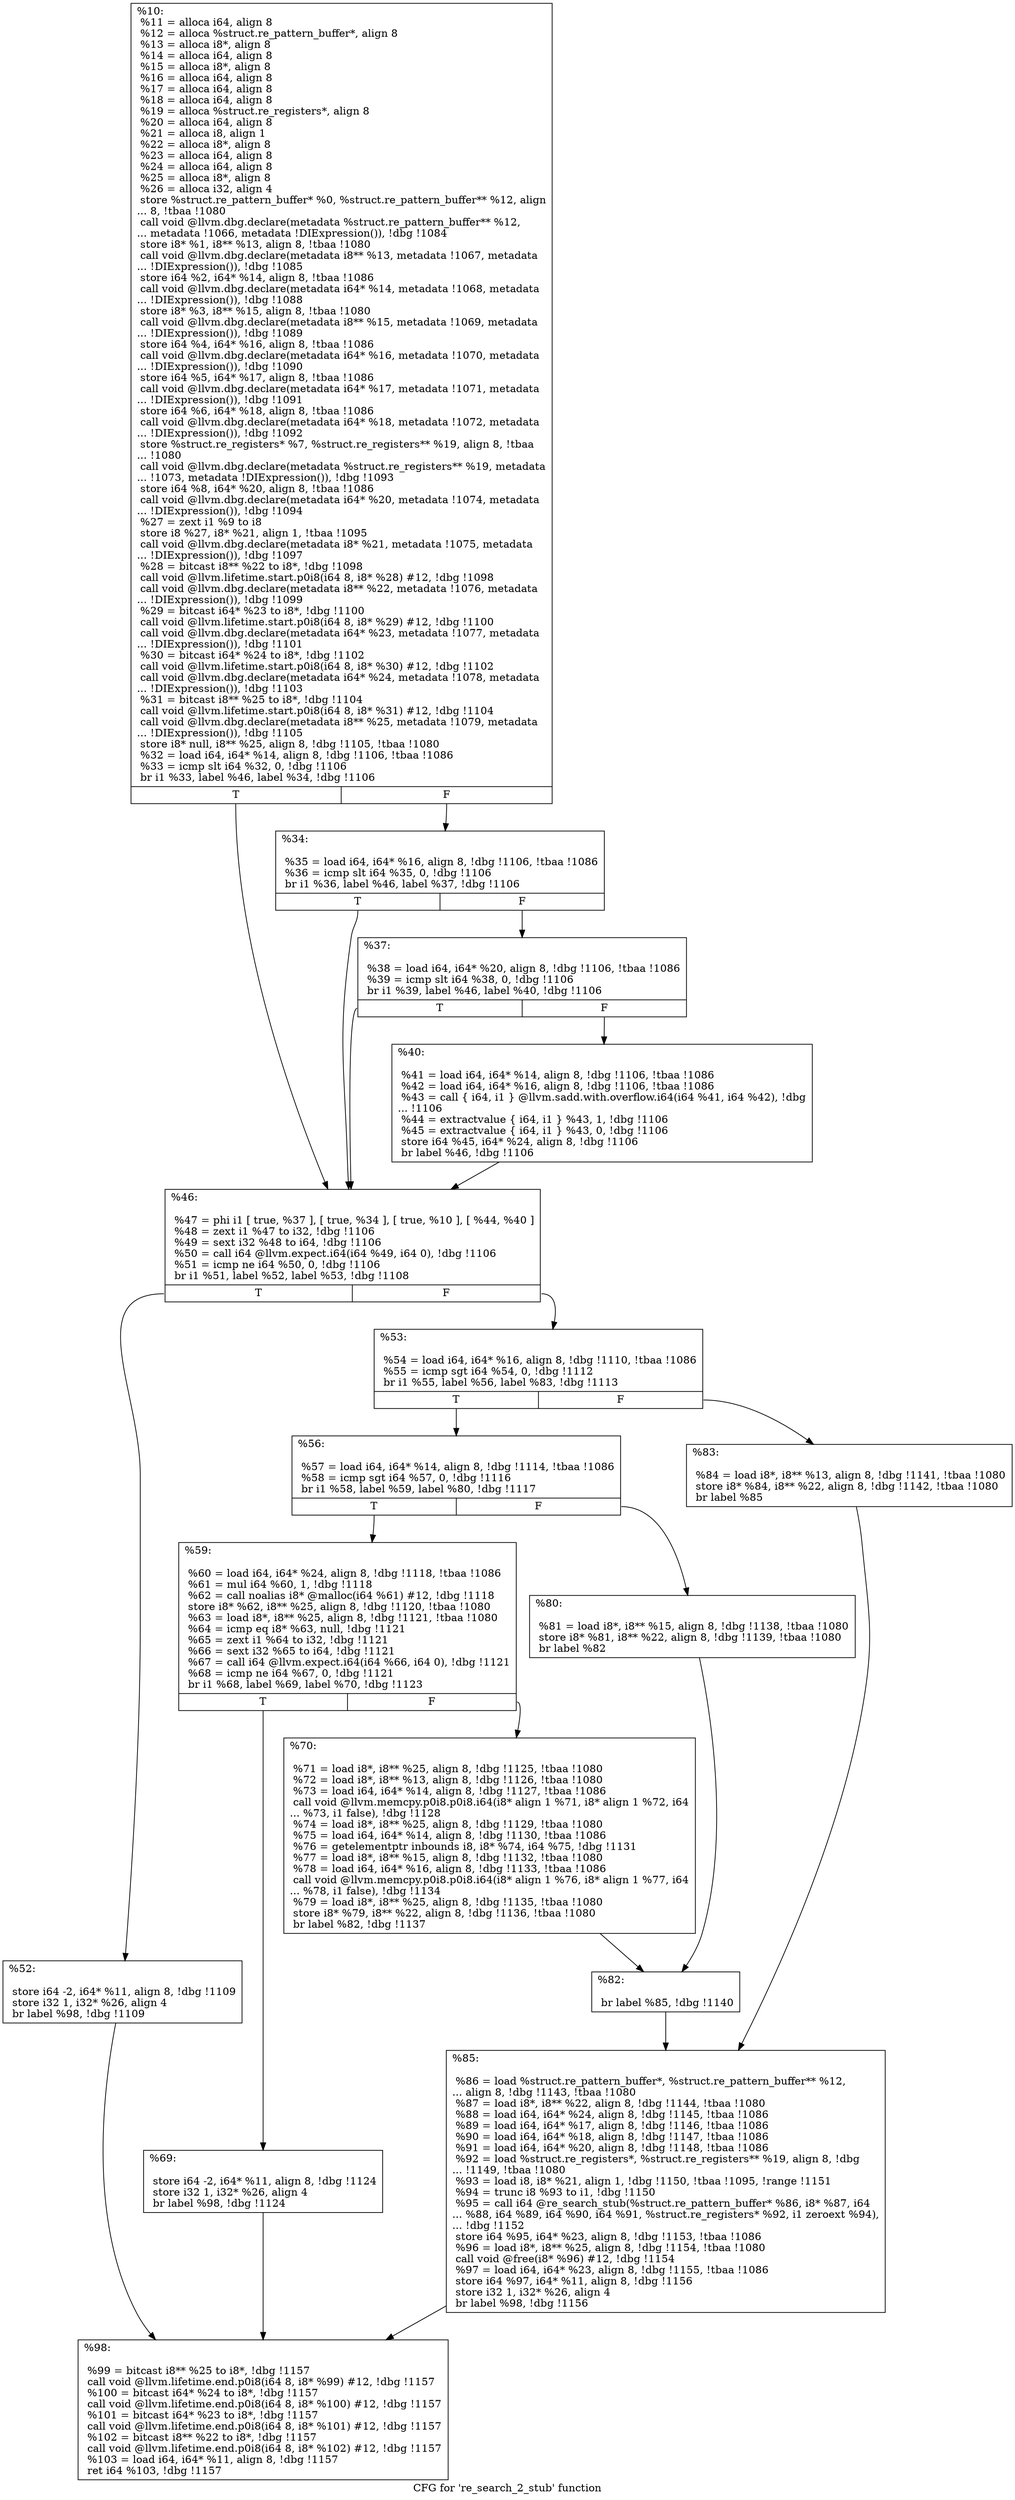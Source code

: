 digraph "CFG for 're_search_2_stub' function" {
	label="CFG for 're_search_2_stub' function";

	Node0x105b200 [shape=record,label="{%10:\l  %11 = alloca i64, align 8\l  %12 = alloca %struct.re_pattern_buffer*, align 8\l  %13 = alloca i8*, align 8\l  %14 = alloca i64, align 8\l  %15 = alloca i8*, align 8\l  %16 = alloca i64, align 8\l  %17 = alloca i64, align 8\l  %18 = alloca i64, align 8\l  %19 = alloca %struct.re_registers*, align 8\l  %20 = alloca i64, align 8\l  %21 = alloca i8, align 1\l  %22 = alloca i8*, align 8\l  %23 = alloca i64, align 8\l  %24 = alloca i64, align 8\l  %25 = alloca i8*, align 8\l  %26 = alloca i32, align 4\l  store %struct.re_pattern_buffer* %0, %struct.re_pattern_buffer** %12, align\l... 8, !tbaa !1080\l  call void @llvm.dbg.declare(metadata %struct.re_pattern_buffer** %12,\l... metadata !1066, metadata !DIExpression()), !dbg !1084\l  store i8* %1, i8** %13, align 8, !tbaa !1080\l  call void @llvm.dbg.declare(metadata i8** %13, metadata !1067, metadata\l... !DIExpression()), !dbg !1085\l  store i64 %2, i64* %14, align 8, !tbaa !1086\l  call void @llvm.dbg.declare(metadata i64* %14, metadata !1068, metadata\l... !DIExpression()), !dbg !1088\l  store i8* %3, i8** %15, align 8, !tbaa !1080\l  call void @llvm.dbg.declare(metadata i8** %15, metadata !1069, metadata\l... !DIExpression()), !dbg !1089\l  store i64 %4, i64* %16, align 8, !tbaa !1086\l  call void @llvm.dbg.declare(metadata i64* %16, metadata !1070, metadata\l... !DIExpression()), !dbg !1090\l  store i64 %5, i64* %17, align 8, !tbaa !1086\l  call void @llvm.dbg.declare(metadata i64* %17, metadata !1071, metadata\l... !DIExpression()), !dbg !1091\l  store i64 %6, i64* %18, align 8, !tbaa !1086\l  call void @llvm.dbg.declare(metadata i64* %18, metadata !1072, metadata\l... !DIExpression()), !dbg !1092\l  store %struct.re_registers* %7, %struct.re_registers** %19, align 8, !tbaa\l... !1080\l  call void @llvm.dbg.declare(metadata %struct.re_registers** %19, metadata\l... !1073, metadata !DIExpression()), !dbg !1093\l  store i64 %8, i64* %20, align 8, !tbaa !1086\l  call void @llvm.dbg.declare(metadata i64* %20, metadata !1074, metadata\l... !DIExpression()), !dbg !1094\l  %27 = zext i1 %9 to i8\l  store i8 %27, i8* %21, align 1, !tbaa !1095\l  call void @llvm.dbg.declare(metadata i8* %21, metadata !1075, metadata\l... !DIExpression()), !dbg !1097\l  %28 = bitcast i8** %22 to i8*, !dbg !1098\l  call void @llvm.lifetime.start.p0i8(i64 8, i8* %28) #12, !dbg !1098\l  call void @llvm.dbg.declare(metadata i8** %22, metadata !1076, metadata\l... !DIExpression()), !dbg !1099\l  %29 = bitcast i64* %23 to i8*, !dbg !1100\l  call void @llvm.lifetime.start.p0i8(i64 8, i8* %29) #12, !dbg !1100\l  call void @llvm.dbg.declare(metadata i64* %23, metadata !1077, metadata\l... !DIExpression()), !dbg !1101\l  %30 = bitcast i64* %24 to i8*, !dbg !1102\l  call void @llvm.lifetime.start.p0i8(i64 8, i8* %30) #12, !dbg !1102\l  call void @llvm.dbg.declare(metadata i64* %24, metadata !1078, metadata\l... !DIExpression()), !dbg !1103\l  %31 = bitcast i8** %25 to i8*, !dbg !1104\l  call void @llvm.lifetime.start.p0i8(i64 8, i8* %31) #12, !dbg !1104\l  call void @llvm.dbg.declare(metadata i8** %25, metadata !1079, metadata\l... !DIExpression()), !dbg !1105\l  store i8* null, i8** %25, align 8, !dbg !1105, !tbaa !1080\l  %32 = load i64, i64* %14, align 8, !dbg !1106, !tbaa !1086\l  %33 = icmp slt i64 %32, 0, !dbg !1106\l  br i1 %33, label %46, label %34, !dbg !1106\l|{<s0>T|<s1>F}}"];
	Node0x105b200:s0 -> Node0x105d2c0;
	Node0x105b200:s1 -> Node0x105d1d0;
	Node0x105d1d0 [shape=record,label="{%34:\l\l  %35 = load i64, i64* %16, align 8, !dbg !1106, !tbaa !1086\l  %36 = icmp slt i64 %35, 0, !dbg !1106\l  br i1 %36, label %46, label %37, !dbg !1106\l|{<s0>T|<s1>F}}"];
	Node0x105d1d0:s0 -> Node0x105d2c0;
	Node0x105d1d0:s1 -> Node0x105d220;
	Node0x105d220 [shape=record,label="{%37:\l\l  %38 = load i64, i64* %20, align 8, !dbg !1106, !tbaa !1086\l  %39 = icmp slt i64 %38, 0, !dbg !1106\l  br i1 %39, label %46, label %40, !dbg !1106\l|{<s0>T|<s1>F}}"];
	Node0x105d220:s0 -> Node0x105d2c0;
	Node0x105d220:s1 -> Node0x105d270;
	Node0x105d270 [shape=record,label="{%40:\l\l  %41 = load i64, i64* %14, align 8, !dbg !1106, !tbaa !1086\l  %42 = load i64, i64* %16, align 8, !dbg !1106, !tbaa !1086\l  %43 = call \{ i64, i1 \} @llvm.sadd.with.overflow.i64(i64 %41, i64 %42), !dbg\l... !1106\l  %44 = extractvalue \{ i64, i1 \} %43, 1, !dbg !1106\l  %45 = extractvalue \{ i64, i1 \} %43, 0, !dbg !1106\l  store i64 %45, i64* %24, align 8, !dbg !1106\l  br label %46, !dbg !1106\l}"];
	Node0x105d270 -> Node0x105d2c0;
	Node0x105d2c0 [shape=record,label="{%46:\l\l  %47 = phi i1 [ true, %37 ], [ true, %34 ], [ true, %10 ], [ %44, %40 ]\l  %48 = zext i1 %47 to i32, !dbg !1106\l  %49 = sext i32 %48 to i64, !dbg !1106\l  %50 = call i64 @llvm.expect.i64(i64 %49, i64 0), !dbg !1106\l  %51 = icmp ne i64 %50, 0, !dbg !1106\l  br i1 %51, label %52, label %53, !dbg !1108\l|{<s0>T|<s1>F}}"];
	Node0x105d2c0:s0 -> Node0x105d310;
	Node0x105d2c0:s1 -> Node0x105d360;
	Node0x105d310 [shape=record,label="{%52:\l\l  store i64 -2, i64* %11, align 8, !dbg !1109\l  store i32 1, i32* %26, align 4\l  br label %98, !dbg !1109\l}"];
	Node0x105d310 -> Node0x105d630;
	Node0x105d360 [shape=record,label="{%53:\l\l  %54 = load i64, i64* %16, align 8, !dbg !1110, !tbaa !1086\l  %55 = icmp sgt i64 %54, 0, !dbg !1112\l  br i1 %55, label %56, label %83, !dbg !1113\l|{<s0>T|<s1>F}}"];
	Node0x105d360:s0 -> Node0x105d3b0;
	Node0x105d360:s1 -> Node0x105d590;
	Node0x105d3b0 [shape=record,label="{%56:\l\l  %57 = load i64, i64* %14, align 8, !dbg !1114, !tbaa !1086\l  %58 = icmp sgt i64 %57, 0, !dbg !1116\l  br i1 %58, label %59, label %80, !dbg !1117\l|{<s0>T|<s1>F}}"];
	Node0x105d3b0:s0 -> Node0x105d400;
	Node0x105d3b0:s1 -> Node0x105d4f0;
	Node0x105d400 [shape=record,label="{%59:\l\l  %60 = load i64, i64* %24, align 8, !dbg !1118, !tbaa !1086\l  %61 = mul i64 %60, 1, !dbg !1118\l  %62 = call noalias i8* @malloc(i64 %61) #12, !dbg !1118\l  store i8* %62, i8** %25, align 8, !dbg !1120, !tbaa !1080\l  %63 = load i8*, i8** %25, align 8, !dbg !1121, !tbaa !1080\l  %64 = icmp eq i8* %63, null, !dbg !1121\l  %65 = zext i1 %64 to i32, !dbg !1121\l  %66 = sext i32 %65 to i64, !dbg !1121\l  %67 = call i64 @llvm.expect.i64(i64 %66, i64 0), !dbg !1121\l  %68 = icmp ne i64 %67, 0, !dbg !1121\l  br i1 %68, label %69, label %70, !dbg !1123\l|{<s0>T|<s1>F}}"];
	Node0x105d400:s0 -> Node0x105d450;
	Node0x105d400:s1 -> Node0x105d4a0;
	Node0x105d450 [shape=record,label="{%69:\l\l  store i64 -2, i64* %11, align 8, !dbg !1124\l  store i32 1, i32* %26, align 4\l  br label %98, !dbg !1124\l}"];
	Node0x105d450 -> Node0x105d630;
	Node0x105d4a0 [shape=record,label="{%70:\l\l  %71 = load i8*, i8** %25, align 8, !dbg !1125, !tbaa !1080\l  %72 = load i8*, i8** %13, align 8, !dbg !1126, !tbaa !1080\l  %73 = load i64, i64* %14, align 8, !dbg !1127, !tbaa !1086\l  call void @llvm.memcpy.p0i8.p0i8.i64(i8* align 1 %71, i8* align 1 %72, i64\l... %73, i1 false), !dbg !1128\l  %74 = load i8*, i8** %25, align 8, !dbg !1129, !tbaa !1080\l  %75 = load i64, i64* %14, align 8, !dbg !1130, !tbaa !1086\l  %76 = getelementptr inbounds i8, i8* %74, i64 %75, !dbg !1131\l  %77 = load i8*, i8** %15, align 8, !dbg !1132, !tbaa !1080\l  %78 = load i64, i64* %16, align 8, !dbg !1133, !tbaa !1086\l  call void @llvm.memcpy.p0i8.p0i8.i64(i8* align 1 %76, i8* align 1 %77, i64\l... %78, i1 false), !dbg !1134\l  %79 = load i8*, i8** %25, align 8, !dbg !1135, !tbaa !1080\l  store i8* %79, i8** %22, align 8, !dbg !1136, !tbaa !1080\l  br label %82, !dbg !1137\l}"];
	Node0x105d4a0 -> Node0x105d540;
	Node0x105d4f0 [shape=record,label="{%80:\l\l  %81 = load i8*, i8** %15, align 8, !dbg !1138, !tbaa !1080\l  store i8* %81, i8** %22, align 8, !dbg !1139, !tbaa !1080\l  br label %82\l}"];
	Node0x105d4f0 -> Node0x105d540;
	Node0x105d540 [shape=record,label="{%82:\l\l  br label %85, !dbg !1140\l}"];
	Node0x105d540 -> Node0x105d5e0;
	Node0x105d590 [shape=record,label="{%83:\l\l  %84 = load i8*, i8** %13, align 8, !dbg !1141, !tbaa !1080\l  store i8* %84, i8** %22, align 8, !dbg !1142, !tbaa !1080\l  br label %85\l}"];
	Node0x105d590 -> Node0x105d5e0;
	Node0x105d5e0 [shape=record,label="{%85:\l\l  %86 = load %struct.re_pattern_buffer*, %struct.re_pattern_buffer** %12,\l... align 8, !dbg !1143, !tbaa !1080\l  %87 = load i8*, i8** %22, align 8, !dbg !1144, !tbaa !1080\l  %88 = load i64, i64* %24, align 8, !dbg !1145, !tbaa !1086\l  %89 = load i64, i64* %17, align 8, !dbg !1146, !tbaa !1086\l  %90 = load i64, i64* %18, align 8, !dbg !1147, !tbaa !1086\l  %91 = load i64, i64* %20, align 8, !dbg !1148, !tbaa !1086\l  %92 = load %struct.re_registers*, %struct.re_registers** %19, align 8, !dbg\l... !1149, !tbaa !1080\l  %93 = load i8, i8* %21, align 1, !dbg !1150, !tbaa !1095, !range !1151\l  %94 = trunc i8 %93 to i1, !dbg !1150\l  %95 = call i64 @re_search_stub(%struct.re_pattern_buffer* %86, i8* %87, i64\l... %88, i64 %89, i64 %90, i64 %91, %struct.re_registers* %92, i1 zeroext %94),\l... !dbg !1152\l  store i64 %95, i64* %23, align 8, !dbg !1153, !tbaa !1086\l  %96 = load i8*, i8** %25, align 8, !dbg !1154, !tbaa !1080\l  call void @free(i8* %96) #12, !dbg !1154\l  %97 = load i64, i64* %23, align 8, !dbg !1155, !tbaa !1086\l  store i64 %97, i64* %11, align 8, !dbg !1156\l  store i32 1, i32* %26, align 4\l  br label %98, !dbg !1156\l}"];
	Node0x105d5e0 -> Node0x105d630;
	Node0x105d630 [shape=record,label="{%98:\l\l  %99 = bitcast i8** %25 to i8*, !dbg !1157\l  call void @llvm.lifetime.end.p0i8(i64 8, i8* %99) #12, !dbg !1157\l  %100 = bitcast i64* %24 to i8*, !dbg !1157\l  call void @llvm.lifetime.end.p0i8(i64 8, i8* %100) #12, !dbg !1157\l  %101 = bitcast i64* %23 to i8*, !dbg !1157\l  call void @llvm.lifetime.end.p0i8(i64 8, i8* %101) #12, !dbg !1157\l  %102 = bitcast i8** %22 to i8*, !dbg !1157\l  call void @llvm.lifetime.end.p0i8(i64 8, i8* %102) #12, !dbg !1157\l  %103 = load i64, i64* %11, align 8, !dbg !1157\l  ret i64 %103, !dbg !1157\l}"];
}
